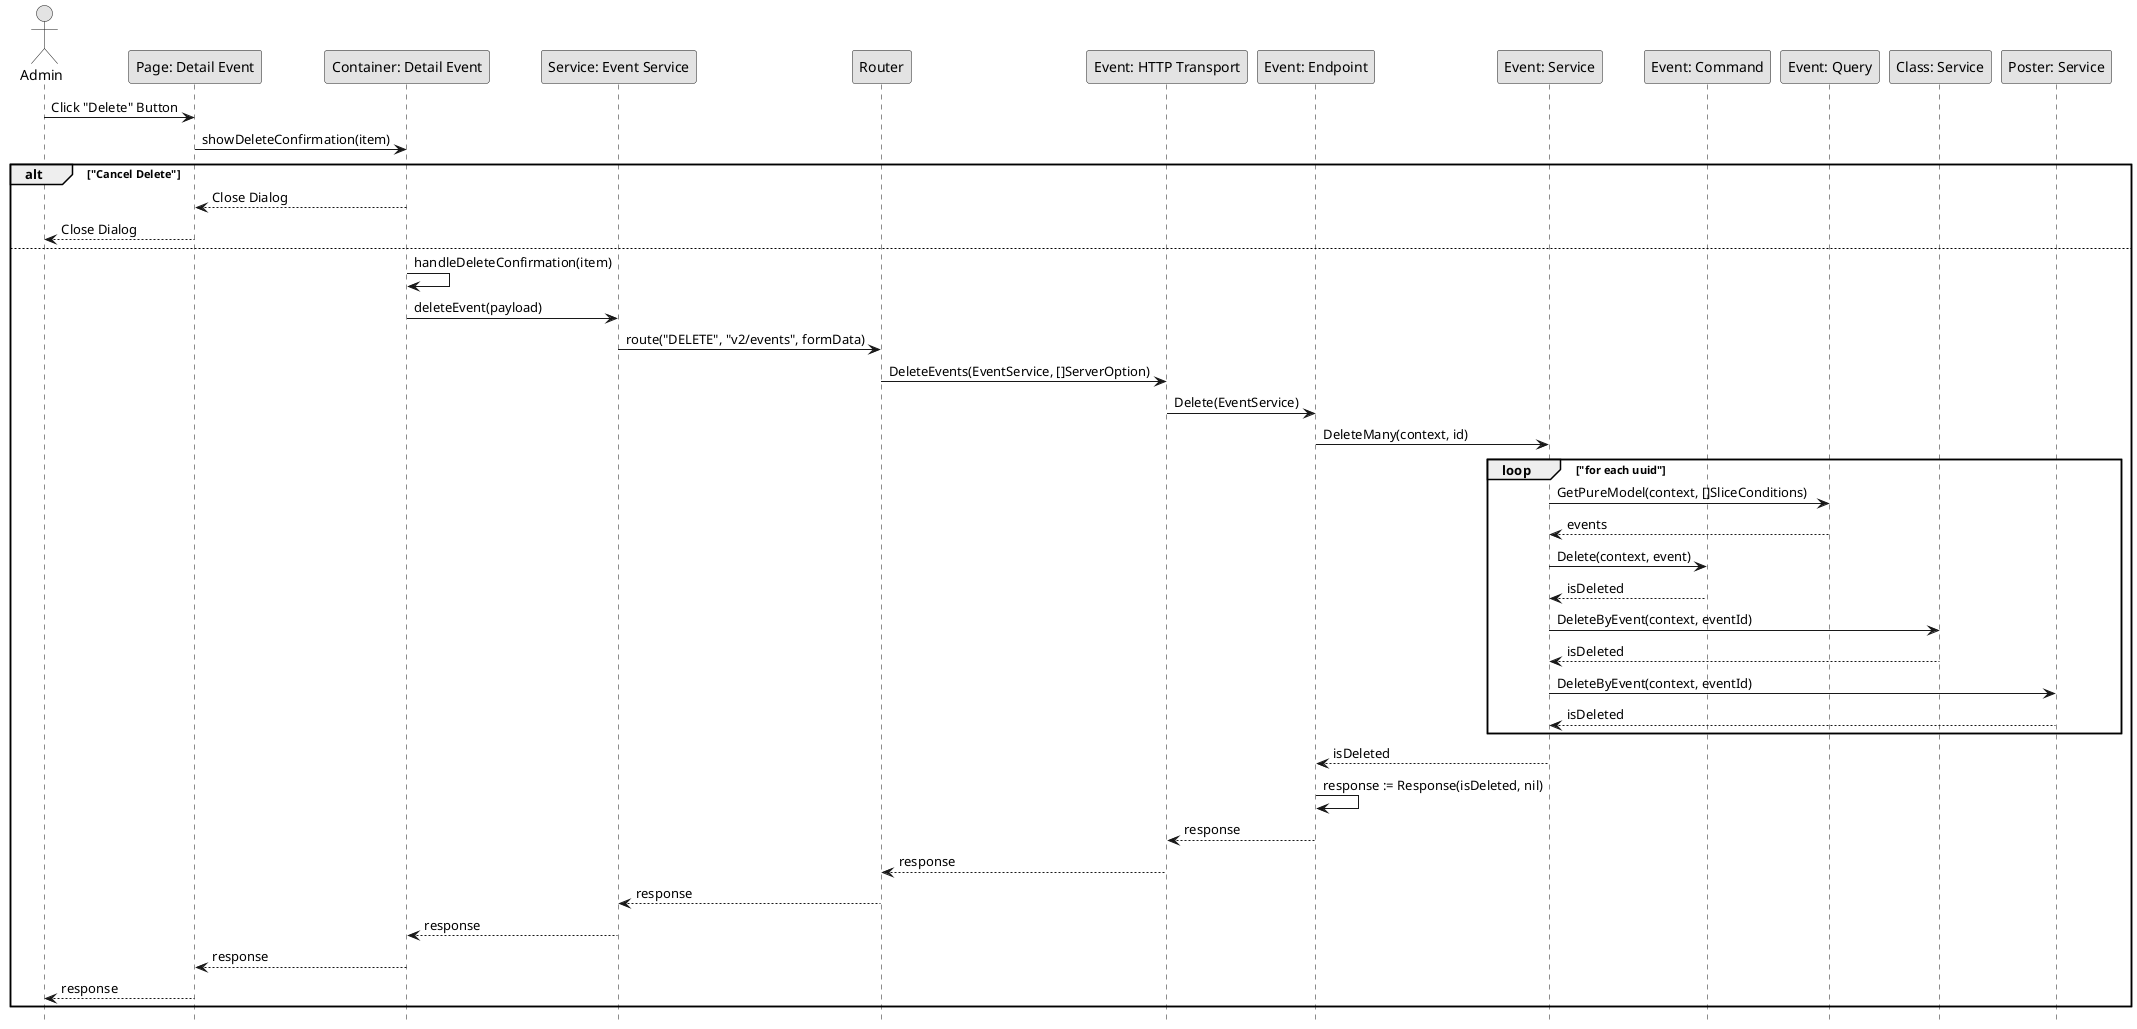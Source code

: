 @startuml DeleteEvent

skinparam Monochrome true
skinparam Shadowing false
hide footbox

actor Admin
participant "Page: Detail Event" as DetailEventPage
participant "Container: Detail Event" as DetailEventContainer
participant "Service: Event Service" as FEEventService
participant "Router" as Router
participant "Event: HTTP Transport" as EventHTTPTransport
participant "Event: Endpoint" as EventEndpoint
participant "Event: Service" as EventService
participant "Event: Command" as EventCommand
participant "Event: Query" as EventQuery
participant "Class: Service" as ClassService
participant "Poster: Service" as PosterService

Admin->DetailEventPage: Click "Delete" Button
DetailEventPage->DetailEventContainer: showDeleteConfirmation(item)

alt "Cancel Delete"
    DetailEventContainer-->DetailEventPage: Close Dialog
    DetailEventPage-->Admin: Close Dialog
else
    DetailEventContainer->DetailEventContainer: handleDeleteConfirmation(item)
    DetailEventContainer->FEEventService: deleteEvent(payload)
    FEEventService->Router: route("DELETE", "v2/events", formData)
    Router->EventHTTPTransport: DeleteEvents(EventService, []ServerOption)
    EventHTTPTransport->EventEndpoint: Delete(EventService)
    EventEndpoint->EventService: DeleteMany(context, id)

    loop "for each uuid"
        EventService->EventQuery: GetPureModel(context, []SliceConditions)
        EventQuery-->EventService: events

        EventService->EventCommand: Delete(context, event)
        EventCommand-->EventService: isDeleted

        EventService->ClassService: DeleteByEvent(context, eventId)
        ClassService-->EventService: isDeleted

        EventService->PosterService: DeleteByEvent(context, eventId)
        PosterService-->EventService: isDeleted
    end

    EventService-->EventEndpoint: isDeleted
    EventEndpoint->EventEndpoint: response := Response(isDeleted, nil)
    EventEndpoint-->EventHTTPTransport: response
    EventHTTPTransport-->Router: response
    Router-->FEEventService: response
    FEEventService-->DetailEventContainer: response
    DetailEventContainer-->DetailEventPage: response
    DetailEventPage-->Admin: response
end

@enduml